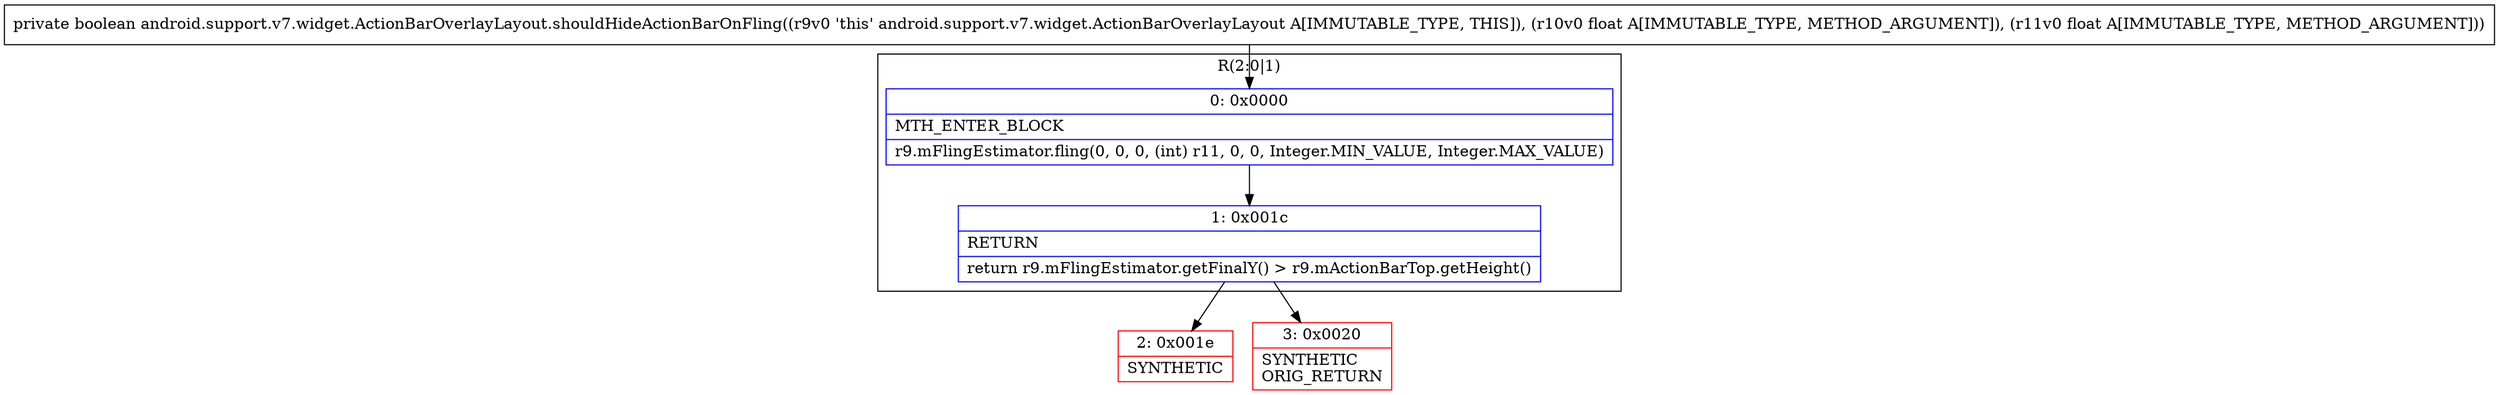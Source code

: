 digraph "CFG forandroid.support.v7.widget.ActionBarOverlayLayout.shouldHideActionBarOnFling(FF)Z" {
subgraph cluster_Region_272607729 {
label = "R(2:0|1)";
node [shape=record,color=blue];
Node_0 [shape=record,label="{0\:\ 0x0000|MTH_ENTER_BLOCK\l|r9.mFlingEstimator.fling(0, 0, 0, (int) r11, 0, 0, Integer.MIN_VALUE, Integer.MAX_VALUE)\l}"];
Node_1 [shape=record,label="{1\:\ 0x001c|RETURN\l|return r9.mFlingEstimator.getFinalY() \> r9.mActionBarTop.getHeight()\l}"];
}
Node_2 [shape=record,color=red,label="{2\:\ 0x001e|SYNTHETIC\l}"];
Node_3 [shape=record,color=red,label="{3\:\ 0x0020|SYNTHETIC\lORIG_RETURN\l}"];
MethodNode[shape=record,label="{private boolean android.support.v7.widget.ActionBarOverlayLayout.shouldHideActionBarOnFling((r9v0 'this' android.support.v7.widget.ActionBarOverlayLayout A[IMMUTABLE_TYPE, THIS]), (r10v0 float A[IMMUTABLE_TYPE, METHOD_ARGUMENT]), (r11v0 float A[IMMUTABLE_TYPE, METHOD_ARGUMENT])) }"];
MethodNode -> Node_0;
Node_0 -> Node_1;
Node_1 -> Node_2;
Node_1 -> Node_3;
}

